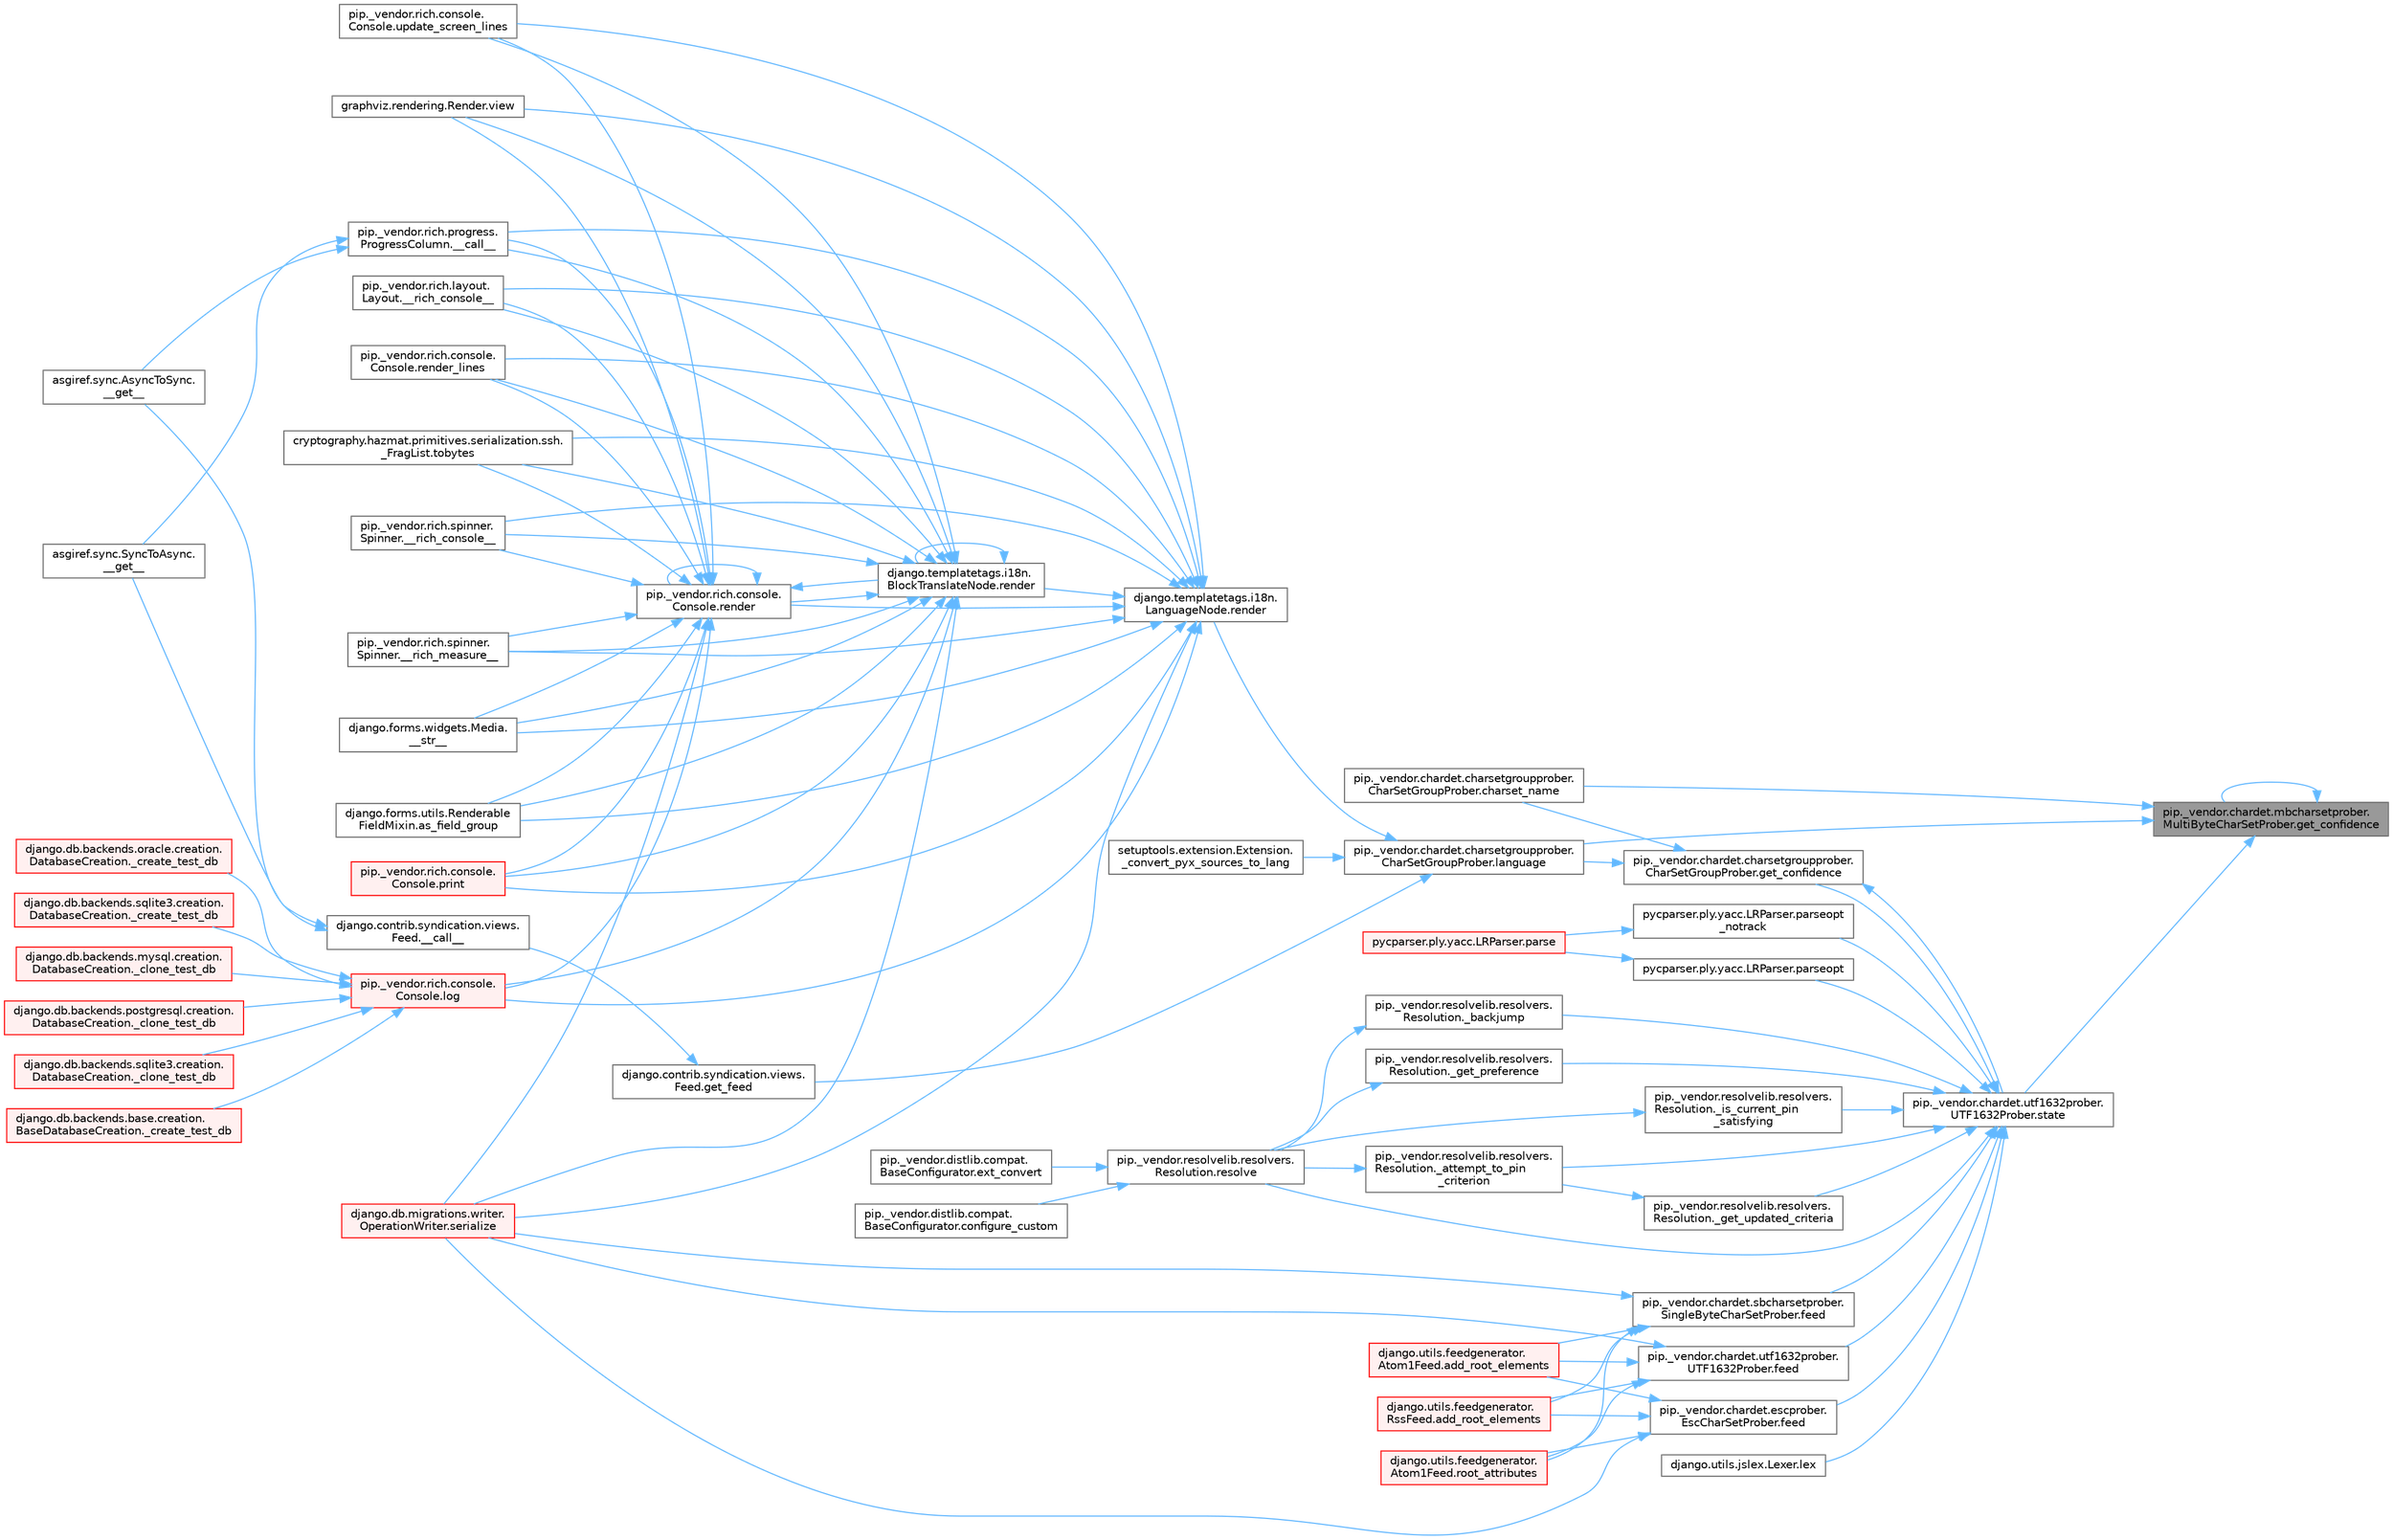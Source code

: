 digraph "pip._vendor.chardet.mbcharsetprober.MultiByteCharSetProber.get_confidence"
{
 // LATEX_PDF_SIZE
  bgcolor="transparent";
  edge [fontname=Helvetica,fontsize=10,labelfontname=Helvetica,labelfontsize=10];
  node [fontname=Helvetica,fontsize=10,shape=box,height=0.2,width=0.4];
  rankdir="RL";
  Node1 [id="Node000001",label="pip._vendor.chardet.mbcharsetprober.\lMultiByteCharSetProber.get_confidence",height=0.2,width=0.4,color="gray40", fillcolor="grey60", style="filled", fontcolor="black",tooltip=" "];
  Node1 -> Node2 [id="edge1_Node000001_Node000002",dir="back",color="steelblue1",style="solid",tooltip=" "];
  Node2 [id="Node000002",label="pip._vendor.chardet.charsetgroupprober.\lCharSetGroupProber.charset_name",height=0.2,width=0.4,color="grey40", fillcolor="white", style="filled",URL="$classpip_1_1__vendor_1_1chardet_1_1charsetgroupprober_1_1_char_set_group_prober.html#a72f1a7ffc65aedd4c2fb9c1eb05249cf",tooltip=" "];
  Node1 -> Node1 [id="edge2_Node000001_Node000001",dir="back",color="steelblue1",style="solid",tooltip=" "];
  Node1 -> Node3 [id="edge3_Node000001_Node000003",dir="back",color="steelblue1",style="solid",tooltip=" "];
  Node3 [id="Node000003",label="pip._vendor.chardet.charsetgroupprober.\lCharSetGroupProber.language",height=0.2,width=0.4,color="grey40", fillcolor="white", style="filled",URL="$classpip_1_1__vendor_1_1chardet_1_1charsetgroupprober_1_1_char_set_group_prober.html#a4eed2755176d79c1d176c7500400f899",tooltip=" "];
  Node3 -> Node4 [id="edge4_Node000003_Node000004",dir="back",color="steelblue1",style="solid",tooltip=" "];
  Node4 [id="Node000004",label="setuptools.extension.Extension.\l_convert_pyx_sources_to_lang",height=0.2,width=0.4,color="grey40", fillcolor="white", style="filled",URL="$classsetuptools_1_1extension_1_1_extension.html#aaf601d7106ef472a4913e4bacd039c2a",tooltip=" "];
  Node3 -> Node5 [id="edge5_Node000003_Node000005",dir="back",color="steelblue1",style="solid",tooltip=" "];
  Node5 [id="Node000005",label="django.contrib.syndication.views.\lFeed.get_feed",height=0.2,width=0.4,color="grey40", fillcolor="white", style="filled",URL="$classdjango_1_1contrib_1_1syndication_1_1views_1_1_feed.html#a22e9036857876e13966fd7f846ae909d",tooltip=" "];
  Node5 -> Node6 [id="edge6_Node000005_Node000006",dir="back",color="steelblue1",style="solid",tooltip=" "];
  Node6 [id="Node000006",label="django.contrib.syndication.views.\lFeed.__call__",height=0.2,width=0.4,color="grey40", fillcolor="white", style="filled",URL="$classdjango_1_1contrib_1_1syndication_1_1views_1_1_feed.html#ac7a9680a1b709d8eb37ae3c6ce000220",tooltip=" "];
  Node6 -> Node7 [id="edge7_Node000006_Node000007",dir="back",color="steelblue1",style="solid",tooltip=" "];
  Node7 [id="Node000007",label="asgiref.sync.AsyncToSync.\l__get__",height=0.2,width=0.4,color="grey40", fillcolor="white", style="filled",URL="$classasgiref_1_1sync_1_1_async_to_sync.html#a23e9ef7a73da98dad9e3f4e65846969b",tooltip=" "];
  Node6 -> Node8 [id="edge8_Node000006_Node000008",dir="back",color="steelblue1",style="solid",tooltip=" "];
  Node8 [id="Node000008",label="asgiref.sync.SyncToAsync.\l__get__",height=0.2,width=0.4,color="grey40", fillcolor="white", style="filled",URL="$classasgiref_1_1sync_1_1_sync_to_async.html#aebdfbe3f01079a529fd2f39810597381",tooltip=" "];
  Node3 -> Node9 [id="edge9_Node000003_Node000009",dir="back",color="steelblue1",style="solid",tooltip=" "];
  Node9 [id="Node000009",label="django.templatetags.i18n.\lLanguageNode.render",height=0.2,width=0.4,color="grey40", fillcolor="white", style="filled",URL="$classdjango_1_1templatetags_1_1i18n_1_1_language_node.html#a2c88f345e9d8623bafaa4eb5efdefa84",tooltip=" "];
  Node9 -> Node10 [id="edge10_Node000009_Node000010",dir="back",color="steelblue1",style="solid",tooltip=" "];
  Node10 [id="Node000010",label="pip._vendor.rich.progress.\lProgressColumn.__call__",height=0.2,width=0.4,color="grey40", fillcolor="white", style="filled",URL="$classpip_1_1__vendor_1_1rich_1_1progress_1_1_progress_column.html#ae0c399be74222f949edb0fa5324cf6ea",tooltip=" "];
  Node10 -> Node7 [id="edge11_Node000010_Node000007",dir="back",color="steelblue1",style="solid",tooltip=" "];
  Node10 -> Node8 [id="edge12_Node000010_Node000008",dir="back",color="steelblue1",style="solid",tooltip=" "];
  Node9 -> Node11 [id="edge13_Node000009_Node000011",dir="back",color="steelblue1",style="solid",tooltip=" "];
  Node11 [id="Node000011",label="pip._vendor.rich.layout.\lLayout.__rich_console__",height=0.2,width=0.4,color="grey40", fillcolor="white", style="filled",URL="$classpip_1_1__vendor_1_1rich_1_1layout_1_1_layout.html#ac39cb3d17d2b0324ee1b0dada41a3ebd",tooltip=" "];
  Node9 -> Node12 [id="edge14_Node000009_Node000012",dir="back",color="steelblue1",style="solid",tooltip=" "];
  Node12 [id="Node000012",label="pip._vendor.rich.spinner.\lSpinner.__rich_console__",height=0.2,width=0.4,color="grey40", fillcolor="white", style="filled",URL="$classpip_1_1__vendor_1_1rich_1_1spinner_1_1_spinner.html#a6883d8dced19ac48d4dfc74f776357fd",tooltip=" "];
  Node9 -> Node13 [id="edge15_Node000009_Node000013",dir="back",color="steelblue1",style="solid",tooltip=" "];
  Node13 [id="Node000013",label="pip._vendor.rich.spinner.\lSpinner.__rich_measure__",height=0.2,width=0.4,color="grey40", fillcolor="white", style="filled",URL="$classpip_1_1__vendor_1_1rich_1_1spinner_1_1_spinner.html#a89745682c823c44a31bae8e8d07869f5",tooltip=" "];
  Node9 -> Node14 [id="edge16_Node000009_Node000014",dir="back",color="steelblue1",style="solid",tooltip=" "];
  Node14 [id="Node000014",label="django.forms.widgets.Media.\l__str__",height=0.2,width=0.4,color="grey40", fillcolor="white", style="filled",URL="$classdjango_1_1forms_1_1widgets_1_1_media.html#ae1651710548a7d9f14f036d035012d21",tooltip=" "];
  Node9 -> Node15 [id="edge17_Node000009_Node000015",dir="back",color="steelblue1",style="solid",tooltip=" "];
  Node15 [id="Node000015",label="django.forms.utils.Renderable\lFieldMixin.as_field_group",height=0.2,width=0.4,color="grey40", fillcolor="white", style="filled",URL="$classdjango_1_1forms_1_1utils_1_1_renderable_field_mixin.html#a1e9a1b4f790ea694431554267fd5d74c",tooltip=" "];
  Node9 -> Node16 [id="edge18_Node000009_Node000016",dir="back",color="steelblue1",style="solid",tooltip=" "];
  Node16 [id="Node000016",label="pip._vendor.rich.console.\lConsole.log",height=0.2,width=0.4,color="red", fillcolor="#FFF0F0", style="filled",URL="$classpip_1_1__vendor_1_1rich_1_1console_1_1_console.html#af9c77e39f9413fc2b134c60cfa23b0f1",tooltip=" "];
  Node16 -> Node17 [id="edge19_Node000016_Node000017",dir="back",color="steelblue1",style="solid",tooltip=" "];
  Node17 [id="Node000017",label="django.db.backends.mysql.creation.\lDatabaseCreation._clone_test_db",height=0.2,width=0.4,color="red", fillcolor="#FFF0F0", style="filled",URL="$classdjango_1_1db_1_1backends_1_1mysql_1_1creation_1_1_database_creation.html#ab4d99b6a9b6a81141d0fba9440d91619",tooltip=" "];
  Node16 -> Node19 [id="edge20_Node000016_Node000019",dir="back",color="steelblue1",style="solid",tooltip=" "];
  Node19 [id="Node000019",label="django.db.backends.postgresql.creation.\lDatabaseCreation._clone_test_db",height=0.2,width=0.4,color="red", fillcolor="#FFF0F0", style="filled",URL="$classdjango_1_1db_1_1backends_1_1postgresql_1_1creation_1_1_database_creation.html#ab57e8a2ba94a8a4888fd435036b4c322",tooltip=" "];
  Node16 -> Node20 [id="edge21_Node000016_Node000020",dir="back",color="steelblue1",style="solid",tooltip=" "];
  Node20 [id="Node000020",label="django.db.backends.sqlite3.creation.\lDatabaseCreation._clone_test_db",height=0.2,width=0.4,color="red", fillcolor="#FFF0F0", style="filled",URL="$classdjango_1_1db_1_1backends_1_1sqlite3_1_1creation_1_1_database_creation.html#a43a28bd11187e2b0677fd0be7643387b",tooltip=" "];
  Node16 -> Node21 [id="edge22_Node000016_Node000021",dir="back",color="steelblue1",style="solid",tooltip=" "];
  Node21 [id="Node000021",label="django.db.backends.base.creation.\lBaseDatabaseCreation._create_test_db",height=0.2,width=0.4,color="red", fillcolor="#FFF0F0", style="filled",URL="$classdjango_1_1db_1_1backends_1_1base_1_1creation_1_1_base_database_creation.html#a3782aff49b95503af2f0e518a10dc22d",tooltip=" "];
  Node16 -> Node23 [id="edge23_Node000016_Node000023",dir="back",color="steelblue1",style="solid",tooltip=" "];
  Node23 [id="Node000023",label="django.db.backends.oracle.creation.\lDatabaseCreation._create_test_db",height=0.2,width=0.4,color="red", fillcolor="#FFF0F0", style="filled",URL="$classdjango_1_1db_1_1backends_1_1oracle_1_1creation_1_1_database_creation.html#aea03f2099a0f6691226755c6b60c133f",tooltip=" "];
  Node16 -> Node24 [id="edge24_Node000016_Node000024",dir="back",color="steelblue1",style="solid",tooltip=" "];
  Node24 [id="Node000024",label="django.db.backends.sqlite3.creation.\lDatabaseCreation._create_test_db",height=0.2,width=0.4,color="red", fillcolor="#FFF0F0", style="filled",URL="$classdjango_1_1db_1_1backends_1_1sqlite3_1_1creation_1_1_database_creation.html#a67d2c057a1e604f78b379e63cd6bff28",tooltip=" "];
  Node9 -> Node437 [id="edge25_Node000009_Node000437",dir="back",color="steelblue1",style="solid",tooltip=" "];
  Node437 [id="Node000437",label="pip._vendor.rich.console.\lConsole.print",height=0.2,width=0.4,color="red", fillcolor="#FFF0F0", style="filled",URL="$classpip_1_1__vendor_1_1rich_1_1console_1_1_console.html#af954370cdbb49236b597f2c11064549d",tooltip=" "];
  Node9 -> Node519 [id="edge26_Node000009_Node000519",dir="back",color="steelblue1",style="solid",tooltip=" "];
  Node519 [id="Node000519",label="django.templatetags.i18n.\lBlockTranslateNode.render",height=0.2,width=0.4,color="grey40", fillcolor="white", style="filled",URL="$classdjango_1_1templatetags_1_1i18n_1_1_block_translate_node.html#aaf05bebfd02c1c4b676387ada0357832",tooltip=" "];
  Node519 -> Node10 [id="edge27_Node000519_Node000010",dir="back",color="steelblue1",style="solid",tooltip=" "];
  Node519 -> Node11 [id="edge28_Node000519_Node000011",dir="back",color="steelblue1",style="solid",tooltip=" "];
  Node519 -> Node12 [id="edge29_Node000519_Node000012",dir="back",color="steelblue1",style="solid",tooltip=" "];
  Node519 -> Node13 [id="edge30_Node000519_Node000013",dir="back",color="steelblue1",style="solid",tooltip=" "];
  Node519 -> Node14 [id="edge31_Node000519_Node000014",dir="back",color="steelblue1",style="solid",tooltip=" "];
  Node519 -> Node15 [id="edge32_Node000519_Node000015",dir="back",color="steelblue1",style="solid",tooltip=" "];
  Node519 -> Node16 [id="edge33_Node000519_Node000016",dir="back",color="steelblue1",style="solid",tooltip=" "];
  Node519 -> Node437 [id="edge34_Node000519_Node000437",dir="back",color="steelblue1",style="solid",tooltip=" "];
  Node519 -> Node519 [id="edge35_Node000519_Node000519",dir="back",color="steelblue1",style="solid",tooltip=" "];
  Node519 -> Node520 [id="edge36_Node000519_Node000520",dir="back",color="steelblue1",style="solid",tooltip=" "];
  Node520 [id="Node000520",label="pip._vendor.rich.console.\lConsole.render",height=0.2,width=0.4,color="grey40", fillcolor="white", style="filled",URL="$classpip_1_1__vendor_1_1rich_1_1console_1_1_console.html#a9551b8254c573105adde80622393a938",tooltip=" "];
  Node520 -> Node10 [id="edge37_Node000520_Node000010",dir="back",color="steelblue1",style="solid",tooltip=" "];
  Node520 -> Node11 [id="edge38_Node000520_Node000011",dir="back",color="steelblue1",style="solid",tooltip=" "];
  Node520 -> Node12 [id="edge39_Node000520_Node000012",dir="back",color="steelblue1",style="solid",tooltip=" "];
  Node520 -> Node13 [id="edge40_Node000520_Node000013",dir="back",color="steelblue1",style="solid",tooltip=" "];
  Node520 -> Node14 [id="edge41_Node000520_Node000014",dir="back",color="steelblue1",style="solid",tooltip=" "];
  Node520 -> Node15 [id="edge42_Node000520_Node000015",dir="back",color="steelblue1",style="solid",tooltip=" "];
  Node520 -> Node16 [id="edge43_Node000520_Node000016",dir="back",color="steelblue1",style="solid",tooltip=" "];
  Node520 -> Node437 [id="edge44_Node000520_Node000437",dir="back",color="steelblue1",style="solid",tooltip=" "];
  Node520 -> Node519 [id="edge45_Node000520_Node000519",dir="back",color="steelblue1",style="solid",tooltip=" "];
  Node520 -> Node520 [id="edge46_Node000520_Node000520",dir="back",color="steelblue1",style="solid",tooltip=" "];
  Node520 -> Node521 [id="edge47_Node000520_Node000521",dir="back",color="steelblue1",style="solid",tooltip=" "];
  Node521 [id="Node000521",label="pip._vendor.rich.console.\lConsole.render_lines",height=0.2,width=0.4,color="grey40", fillcolor="white", style="filled",URL="$classpip_1_1__vendor_1_1rich_1_1console_1_1_console.html#a5818808a49db20c5bee6986425f96f14",tooltip=" "];
  Node520 -> Node522 [id="edge48_Node000520_Node000522",dir="back",color="steelblue1",style="solid",tooltip=" "];
  Node522 [id="Node000522",label="django.db.migrations.writer.\lOperationWriter.serialize",height=0.2,width=0.4,color="red", fillcolor="#FFF0F0", style="filled",URL="$classdjango_1_1db_1_1migrations_1_1writer_1_1_operation_writer.html#a866e8d13e1c54a35d74e9a6b0383b2f8",tooltip=" "];
  Node520 -> Node594 [id="edge49_Node000520_Node000594",dir="back",color="steelblue1",style="solid",tooltip=" "];
  Node594 [id="Node000594",label="cryptography.hazmat.primitives.serialization.ssh.\l_FragList.tobytes",height=0.2,width=0.4,color="grey40", fillcolor="white", style="filled",URL="$classcryptography_1_1hazmat_1_1primitives_1_1serialization_1_1ssh_1_1___frag_list.html#a195dd4e7c741624829a13af53fa3de38",tooltip=" "];
  Node520 -> Node595 [id="edge50_Node000520_Node000595",dir="back",color="steelblue1",style="solid",tooltip=" "];
  Node595 [id="Node000595",label="pip._vendor.rich.console.\lConsole.update_screen_lines",height=0.2,width=0.4,color="grey40", fillcolor="white", style="filled",URL="$classpip_1_1__vendor_1_1rich_1_1console_1_1_console.html#a21cfe5af86ec7533f23d45fe2969817e",tooltip=" "];
  Node520 -> Node596 [id="edge51_Node000520_Node000596",dir="back",color="steelblue1",style="solid",tooltip=" "];
  Node596 [id="Node000596",label="graphviz.rendering.Render.view",height=0.2,width=0.4,color="grey40", fillcolor="white", style="filled",URL="$classgraphviz_1_1rendering_1_1_render.html#a53169c422996b9a7e92b5580c13914e2",tooltip=" "];
  Node519 -> Node521 [id="edge52_Node000519_Node000521",dir="back",color="steelblue1",style="solid",tooltip=" "];
  Node519 -> Node522 [id="edge53_Node000519_Node000522",dir="back",color="steelblue1",style="solid",tooltip=" "];
  Node519 -> Node594 [id="edge54_Node000519_Node000594",dir="back",color="steelblue1",style="solid",tooltip=" "];
  Node519 -> Node595 [id="edge55_Node000519_Node000595",dir="back",color="steelblue1",style="solid",tooltip=" "];
  Node519 -> Node596 [id="edge56_Node000519_Node000596",dir="back",color="steelblue1",style="solid",tooltip=" "];
  Node9 -> Node520 [id="edge57_Node000009_Node000520",dir="back",color="steelblue1",style="solid",tooltip=" "];
  Node9 -> Node521 [id="edge58_Node000009_Node000521",dir="back",color="steelblue1",style="solid",tooltip=" "];
  Node9 -> Node522 [id="edge59_Node000009_Node000522",dir="back",color="steelblue1",style="solid",tooltip=" "];
  Node9 -> Node594 [id="edge60_Node000009_Node000594",dir="back",color="steelblue1",style="solid",tooltip=" "];
  Node9 -> Node595 [id="edge61_Node000009_Node000595",dir="back",color="steelblue1",style="solid",tooltip=" "];
  Node9 -> Node596 [id="edge62_Node000009_Node000596",dir="back",color="steelblue1",style="solid",tooltip=" "];
  Node1 -> Node3183 [id="edge63_Node000001_Node003183",dir="back",color="steelblue1",style="solid",tooltip=" "];
  Node3183 [id="Node003183",label="pip._vendor.chardet.utf1632prober.\lUTF1632Prober.state",height=0.2,width=0.4,color="grey40", fillcolor="white", style="filled",URL="$classpip_1_1__vendor_1_1chardet_1_1utf1632prober_1_1_u_t_f1632_prober.html#a33fbc3b38525fe5a4e994e25118a46db",tooltip=" "];
  Node3183 -> Node3184 [id="edge64_Node003183_Node003184",dir="back",color="steelblue1",style="solid",tooltip=" "];
  Node3184 [id="Node003184",label="pip._vendor.resolvelib.resolvers.\lResolution._attempt_to_pin\l_criterion",height=0.2,width=0.4,color="grey40", fillcolor="white", style="filled",URL="$classpip_1_1__vendor_1_1resolvelib_1_1resolvers_1_1_resolution.html#a8ede57631fbb093024b2c6190f860578",tooltip=" "];
  Node3184 -> Node3185 [id="edge65_Node003184_Node003185",dir="back",color="steelblue1",style="solid",tooltip=" "];
  Node3185 [id="Node003185",label="pip._vendor.resolvelib.resolvers.\lResolution.resolve",height=0.2,width=0.4,color="grey40", fillcolor="white", style="filled",URL="$classpip_1_1__vendor_1_1resolvelib_1_1resolvers_1_1_resolution.html#abf24a4f0e5020afae4ac2ee6d280807a",tooltip=" "];
  Node3185 -> Node3082 [id="edge66_Node003185_Node003082",dir="back",color="steelblue1",style="solid",tooltip=" "];
  Node3082 [id="Node003082",label="pip._vendor.distlib.compat.\lBaseConfigurator.configure_custom",height=0.2,width=0.4,color="grey40", fillcolor="white", style="filled",URL="$classpip_1_1__vendor_1_1distlib_1_1compat_1_1_base_configurator.html#af4feb3037e756b7064576de15a803f21",tooltip=" "];
  Node3185 -> Node3083 [id="edge67_Node003185_Node003083",dir="back",color="steelblue1",style="solid",tooltip=" "];
  Node3083 [id="Node003083",label="pip._vendor.distlib.compat.\lBaseConfigurator.ext_convert",height=0.2,width=0.4,color="grey40", fillcolor="white", style="filled",URL="$classpip_1_1__vendor_1_1distlib_1_1compat_1_1_base_configurator.html#ad2396c99e842d8f5f96207d76d9491cd",tooltip=" "];
  Node3183 -> Node3186 [id="edge68_Node003183_Node003186",dir="back",color="steelblue1",style="solid",tooltip=" "];
  Node3186 [id="Node003186",label="pip._vendor.resolvelib.resolvers.\lResolution._backjump",height=0.2,width=0.4,color="grey40", fillcolor="white", style="filled",URL="$classpip_1_1__vendor_1_1resolvelib_1_1resolvers_1_1_resolution.html#a7fe87674694eeb17cb30dd36ebadda42",tooltip=" "];
  Node3186 -> Node3185 [id="edge69_Node003186_Node003185",dir="back",color="steelblue1",style="solid",tooltip=" "];
  Node3183 -> Node3187 [id="edge70_Node003183_Node003187",dir="back",color="steelblue1",style="solid",tooltip=" "];
  Node3187 [id="Node003187",label="pip._vendor.resolvelib.resolvers.\lResolution._get_preference",height=0.2,width=0.4,color="grey40", fillcolor="white", style="filled",URL="$classpip_1_1__vendor_1_1resolvelib_1_1resolvers_1_1_resolution.html#a7c329ea763f619d3698aea05c1489e89",tooltip=" "];
  Node3187 -> Node3185 [id="edge71_Node003187_Node003185",dir="back",color="steelblue1",style="solid",tooltip=" "];
  Node3183 -> Node3188 [id="edge72_Node003183_Node003188",dir="back",color="steelblue1",style="solid",tooltip=" "];
  Node3188 [id="Node003188",label="pip._vendor.resolvelib.resolvers.\lResolution._get_updated_criteria",height=0.2,width=0.4,color="grey40", fillcolor="white", style="filled",URL="$classpip_1_1__vendor_1_1resolvelib_1_1resolvers_1_1_resolution.html#a64151ae2f0f597da69ce99c3528ebff8",tooltip=" "];
  Node3188 -> Node3184 [id="edge73_Node003188_Node003184",dir="back",color="steelblue1",style="solid",tooltip=" "];
  Node3183 -> Node3189 [id="edge74_Node003183_Node003189",dir="back",color="steelblue1",style="solid",tooltip=" "];
  Node3189 [id="Node003189",label="pip._vendor.resolvelib.resolvers.\lResolution._is_current_pin\l_satisfying",height=0.2,width=0.4,color="grey40", fillcolor="white", style="filled",URL="$classpip_1_1__vendor_1_1resolvelib_1_1resolvers_1_1_resolution.html#abc71e9edd52232d2f55e4b2b2f134618",tooltip=" "];
  Node3189 -> Node3185 [id="edge75_Node003189_Node003185",dir="back",color="steelblue1",style="solid",tooltip=" "];
  Node3183 -> Node3190 [id="edge76_Node003183_Node003190",dir="back",color="steelblue1",style="solid",tooltip=" "];
  Node3190 [id="Node003190",label="pip._vendor.chardet.escprober.\lEscCharSetProber.feed",height=0.2,width=0.4,color="grey40", fillcolor="white", style="filled",URL="$classpip_1_1__vendor_1_1chardet_1_1escprober_1_1_esc_char_set_prober.html#ad4c988e1f9e0cfe2cae4ebdc50ebe61c",tooltip=" "];
  Node3190 -> Node215 [id="edge77_Node003190_Node000215",dir="back",color="steelblue1",style="solid",tooltip=" "];
  Node215 [id="Node000215",label="django.utils.feedgenerator.\lAtom1Feed.add_root_elements",height=0.2,width=0.4,color="red", fillcolor="#FFF0F0", style="filled",URL="$classdjango_1_1utils_1_1feedgenerator_1_1_atom1_feed.html#a3f861beae65b2c1d07d6192175be850e",tooltip=" "];
  Node3190 -> Node1745 [id="edge78_Node003190_Node001745",dir="back",color="steelblue1",style="solid",tooltip=" "];
  Node1745 [id="Node001745",label="django.utils.feedgenerator.\lRssFeed.add_root_elements",height=0.2,width=0.4,color="red", fillcolor="#FFF0F0", style="filled",URL="$classdjango_1_1utils_1_1feedgenerator_1_1_rss_feed.html#afe28a1e8efc5fc065f74b4277a43663e",tooltip=" "];
  Node3190 -> Node1747 [id="edge79_Node003190_Node001747",dir="back",color="steelblue1",style="solid",tooltip=" "];
  Node1747 [id="Node001747",label="django.utils.feedgenerator.\lAtom1Feed.root_attributes",height=0.2,width=0.4,color="red", fillcolor="#FFF0F0", style="filled",URL="$classdjango_1_1utils_1_1feedgenerator_1_1_atom1_feed.html#a8ea06279a106db871795893125306409",tooltip=" "];
  Node3190 -> Node522 [id="edge80_Node003190_Node000522",dir="back",color="steelblue1",style="solid",tooltip=" "];
  Node3183 -> Node3191 [id="edge81_Node003183_Node003191",dir="back",color="steelblue1",style="solid",tooltip=" "];
  Node3191 [id="Node003191",label="pip._vendor.chardet.sbcharsetprober.\lSingleByteCharSetProber.feed",height=0.2,width=0.4,color="grey40", fillcolor="white", style="filled",URL="$classpip_1_1__vendor_1_1chardet_1_1sbcharsetprober_1_1_single_byte_char_set_prober.html#ab6d2e8e37d450e7ce0dda8dadfec2b57",tooltip=" "];
  Node3191 -> Node215 [id="edge82_Node003191_Node000215",dir="back",color="steelblue1",style="solid",tooltip=" "];
  Node3191 -> Node1745 [id="edge83_Node003191_Node001745",dir="back",color="steelblue1",style="solid",tooltip=" "];
  Node3191 -> Node1747 [id="edge84_Node003191_Node001747",dir="back",color="steelblue1",style="solid",tooltip=" "];
  Node3191 -> Node522 [id="edge85_Node003191_Node000522",dir="back",color="steelblue1",style="solid",tooltip=" "];
  Node3183 -> Node3192 [id="edge86_Node003183_Node003192",dir="back",color="steelblue1",style="solid",tooltip=" "];
  Node3192 [id="Node003192",label="pip._vendor.chardet.utf1632prober.\lUTF1632Prober.feed",height=0.2,width=0.4,color="grey40", fillcolor="white", style="filled",URL="$classpip_1_1__vendor_1_1chardet_1_1utf1632prober_1_1_u_t_f1632_prober.html#a16a8bea3b9608f94237b49f2f0cd4b74",tooltip=" "];
  Node3192 -> Node215 [id="edge87_Node003192_Node000215",dir="back",color="steelblue1",style="solid",tooltip=" "];
  Node3192 -> Node1745 [id="edge88_Node003192_Node001745",dir="back",color="steelblue1",style="solid",tooltip=" "];
  Node3192 -> Node1747 [id="edge89_Node003192_Node001747",dir="back",color="steelblue1",style="solid",tooltip=" "];
  Node3192 -> Node522 [id="edge90_Node003192_Node000522",dir="back",color="steelblue1",style="solid",tooltip=" "];
  Node3183 -> Node3193 [id="edge91_Node003183_Node003193",dir="back",color="steelblue1",style="solid",tooltip=" "];
  Node3193 [id="Node003193",label="pip._vendor.chardet.charsetgroupprober.\lCharSetGroupProber.get_confidence",height=0.2,width=0.4,color="grey40", fillcolor="white", style="filled",URL="$classpip_1_1__vendor_1_1chardet_1_1charsetgroupprober_1_1_char_set_group_prober.html#a45c3877c8cf8576a1198d250f91c33f9",tooltip=" "];
  Node3193 -> Node2 [id="edge92_Node003193_Node000002",dir="back",color="steelblue1",style="solid",tooltip=" "];
  Node3193 -> Node3 [id="edge93_Node003193_Node000003",dir="back",color="steelblue1",style="solid",tooltip=" "];
  Node3193 -> Node3183 [id="edge94_Node003193_Node003183",dir="back",color="steelblue1",style="solid",tooltip=" "];
  Node3183 -> Node3194 [id="edge95_Node003183_Node003194",dir="back",color="steelblue1",style="solid",tooltip=" "];
  Node3194 [id="Node003194",label="django.utils.jslex.Lexer.lex",height=0.2,width=0.4,color="grey40", fillcolor="white", style="filled",URL="$classdjango_1_1utils_1_1jslex_1_1_lexer.html#ac1ea9cc06e8fb7d8aa61579b343d5689",tooltip=" "];
  Node3183 -> Node3195 [id="edge96_Node003183_Node003195",dir="back",color="steelblue1",style="solid",tooltip=" "];
  Node3195 [id="Node003195",label="pycparser.ply.yacc.LRParser.parseopt",height=0.2,width=0.4,color="grey40", fillcolor="white", style="filled",URL="$classpycparser_1_1ply_1_1yacc_1_1_l_r_parser.html#a5f0e8a66265f6c3fb3de2be9372c558c",tooltip=" "];
  Node3195 -> Node3196 [id="edge97_Node003195_Node003196",dir="back",color="steelblue1",style="solid",tooltip=" "];
  Node3196 [id="Node003196",label="pycparser.ply.yacc.LRParser.parse",height=0.2,width=0.4,color="red", fillcolor="#FFF0F0", style="filled",URL="$classpycparser_1_1ply_1_1yacc_1_1_l_r_parser.html#a8e0ed5150402ae8a52ff2ed0f6c46486",tooltip=" "];
  Node3183 -> Node3197 [id="edge98_Node003183_Node003197",dir="back",color="steelblue1",style="solid",tooltip=" "];
  Node3197 [id="Node003197",label="pycparser.ply.yacc.LRParser.parseopt\l_notrack",height=0.2,width=0.4,color="grey40", fillcolor="white", style="filled",URL="$classpycparser_1_1ply_1_1yacc_1_1_l_r_parser.html#a67455ac593f9df2cff0efb9ac014e291",tooltip=" "];
  Node3197 -> Node3196 [id="edge99_Node003197_Node003196",dir="back",color="steelblue1",style="solid",tooltip=" "];
  Node3183 -> Node3185 [id="edge100_Node003183_Node003185",dir="back",color="steelblue1",style="solid",tooltip=" "];
}
